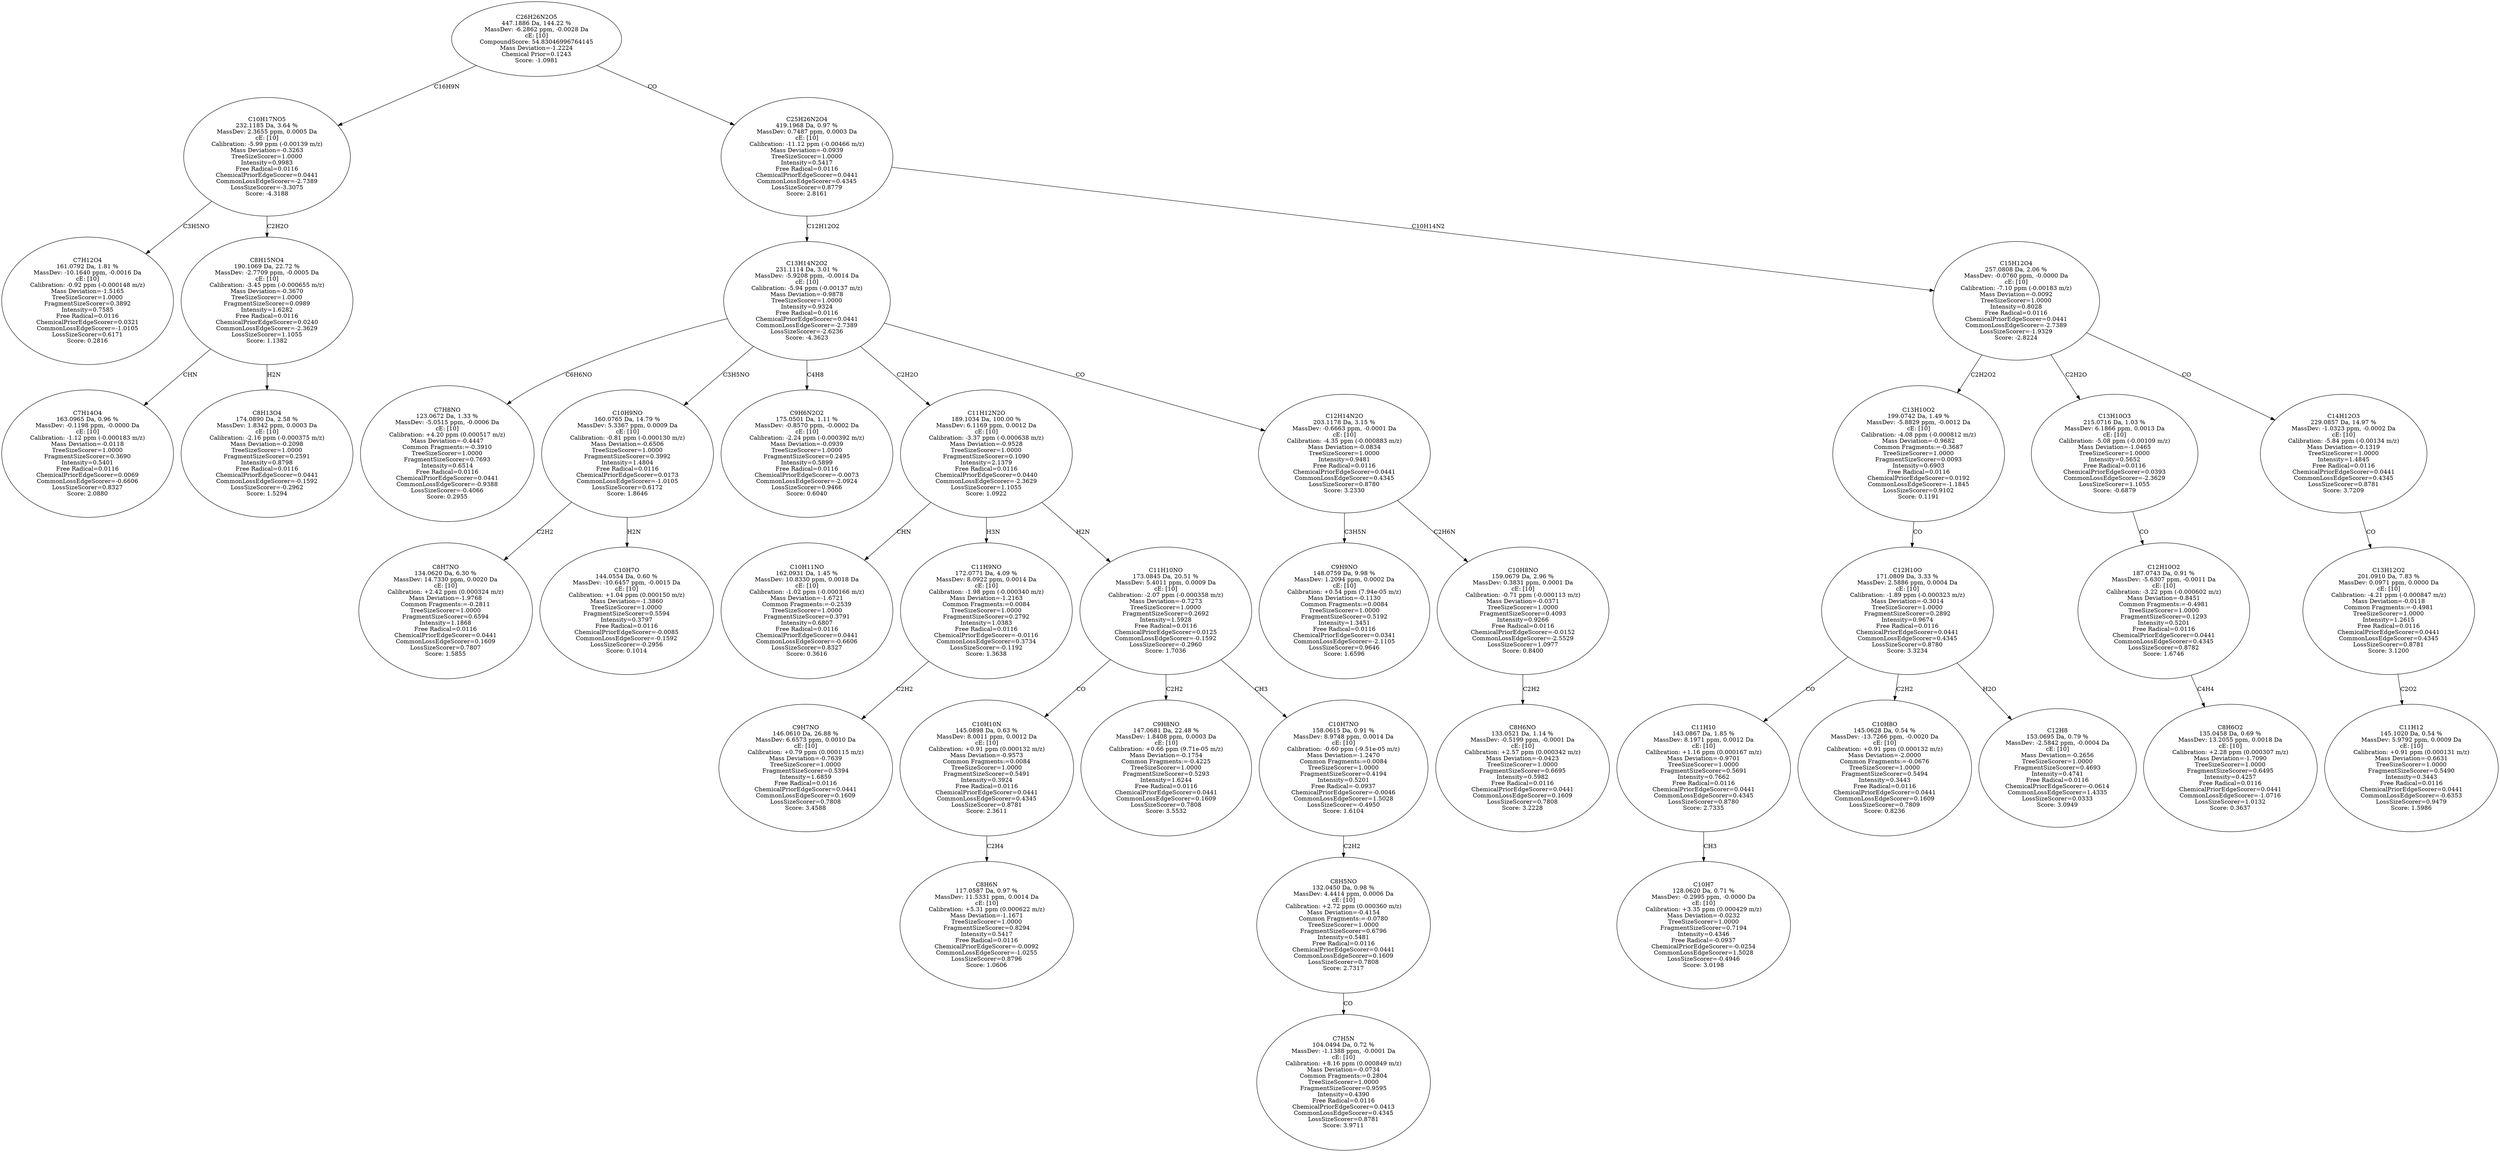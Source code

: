 strict digraph {
v1 [label="C7H12O4\n161.0792 Da, 1.81 %\nMassDev: -10.1640 ppm, -0.0016 Da\ncE: [10]\nCalibration: -0.92 ppm (-0.000148 m/z)\nMass Deviation=-1.5165\nTreeSizeScorer=1.0000\nFragmentSizeScorer=0.3892\nIntensity=0.7585\nFree Radical=0.0116\nChemicalPriorEdgeScorer=0.0321\nCommonLossEdgeScorer=-1.0105\nLossSizeScorer=0.6171\nScore: 0.2816"];
v2 [label="C7H14O4\n163.0965 Da, 0.96 %\nMassDev: -0.1198 ppm, -0.0000 Da\ncE: [10]\nCalibration: -1.12 ppm (-0.000183 m/z)\nMass Deviation=-0.0118\nTreeSizeScorer=1.0000\nFragmentSizeScorer=0.3690\nIntensity=0.5401\nFree Radical=0.0116\nChemicalPriorEdgeScorer=0.0069\nCommonLossEdgeScorer=-0.6606\nLossSizeScorer=0.8327\nScore: 2.0880"];
v3 [label="C8H13O4\n174.0890 Da, 2.58 %\nMassDev: 1.8342 ppm, 0.0003 Da\ncE: [10]\nCalibration: -2.16 ppm (-0.000375 m/z)\nMass Deviation=-0.2098\nTreeSizeScorer=1.0000\nFragmentSizeScorer=0.2591\nIntensity=0.8798\nFree Radical=0.0116\nChemicalPriorEdgeScorer=0.0441\nCommonLossEdgeScorer=-0.1592\nLossSizeScorer=-0.2962\nScore: 1.5294"];
v4 [label="C8H15NO4\n190.1069 Da, 22.72 %\nMassDev: -2.7709 ppm, -0.0005 Da\ncE: [10]\nCalibration: -3.45 ppm (-0.000655 m/z)\nMass Deviation=-0.3670\nTreeSizeScorer=1.0000\nFragmentSizeScorer=0.0989\nIntensity=1.6282\nFree Radical=0.0116\nChemicalPriorEdgeScorer=0.0240\nCommonLossEdgeScorer=-2.3629\nLossSizeScorer=1.1055\nScore: 1.1382"];
v5 [label="C10H17NO5\n232.1185 Da, 3.64 %\nMassDev: 2.3655 ppm, 0.0005 Da\ncE: [10]\nCalibration: -5.99 ppm (-0.00139 m/z)\nMass Deviation=-0.3263\nTreeSizeScorer=1.0000\nIntensity=0.9983\nFree Radical=0.0116\nChemicalPriorEdgeScorer=0.0441\nCommonLossEdgeScorer=-2.7389\nLossSizeScorer=-3.3075\nScore: -4.3188"];
v6 [label="C7H8NO\n123.0672 Da, 1.33 %\nMassDev: -5.0515 ppm, -0.0006 Da\ncE: [10]\nCalibration: +4.20 ppm (0.000517 m/z)\nMass Deviation=-0.4447\nCommon Fragments:=-0.3910\nTreeSizeScorer=1.0000\nFragmentSizeScorer=0.7693\nIntensity=0.6514\nFree Radical=0.0116\nChemicalPriorEdgeScorer=0.0441\nCommonLossEdgeScorer=-0.9388\nLossSizeScorer=-0.4066\nScore: 0.2955"];
v7 [label="C8H7NO\n134.0620 Da, 6.30 %\nMassDev: 14.7330 ppm, 0.0020 Da\ncE: [10]\nCalibration: +2.42 ppm (0.000324 m/z)\nMass Deviation=-1.9768\nCommon Fragments:=-0.2811\nTreeSizeScorer=1.0000\nFragmentSizeScorer=0.6594\nIntensity=1.1868\nFree Radical=0.0116\nChemicalPriorEdgeScorer=0.0441\nCommonLossEdgeScorer=0.1609\nLossSizeScorer=0.7807\nScore: 1.5855"];
v8 [label="C10H7O\n144.0554 Da, 0.60 %\nMassDev: -10.6457 ppm, -0.0015 Da\ncE: [10]\nCalibration: +1.04 ppm (0.000150 m/z)\nMass Deviation=-1.3860\nTreeSizeScorer=1.0000\nFragmentSizeScorer=0.5594\nIntensity=0.3797\nFree Radical=0.0116\nChemicalPriorEdgeScorer=-0.0085\nCommonLossEdgeScorer=-0.1592\nLossSizeScorer=-0.2956\nScore: 0.1014"];
v9 [label="C10H9NO\n160.0765 Da, 14.79 %\nMassDev: 5.3367 ppm, 0.0009 Da\ncE: [10]\nCalibration: -0.81 ppm (-0.000130 m/z)\nMass Deviation=-0.6506\nTreeSizeScorer=1.0000\nFragmentSizeScorer=0.3992\nIntensity=1.4804\nFree Radical=0.0116\nChemicalPriorEdgeScorer=0.0173\nCommonLossEdgeScorer=-1.0105\nLossSizeScorer=0.6172\nScore: 1.8646"];
v10 [label="C9H6N2O2\n175.0501 Da, 1.11 %\nMassDev: -0.8570 ppm, -0.0002 Da\ncE: [10]\nCalibration: -2.24 ppm (-0.000392 m/z)\nMass Deviation=-0.0939\nTreeSizeScorer=1.0000\nFragmentSizeScorer=0.2495\nIntensity=0.5899\nFree Radical=0.0116\nChemicalPriorEdgeScorer=-0.0073\nCommonLossEdgeScorer=-2.0924\nLossSizeScorer=0.9466\nScore: 0.6040"];
v11 [label="C10H11NO\n162.0931 Da, 1.45 %\nMassDev: 10.8330 ppm, 0.0018 Da\ncE: [10]\nCalibration: -1.02 ppm (-0.000166 m/z)\nMass Deviation=-1.6721\nCommon Fragments:=-0.2539\nTreeSizeScorer=1.0000\nFragmentSizeScorer=0.3791\nIntensity=0.6807\nFree Radical=0.0116\nChemicalPriorEdgeScorer=0.0441\nCommonLossEdgeScorer=-0.6606\nLossSizeScorer=0.8327\nScore: 0.3616"];
v12 [label="C9H7NO\n146.0610 Da, 26.88 %\nMassDev: 6.6573 ppm, 0.0010 Da\ncE: [10]\nCalibration: +0.79 ppm (0.000115 m/z)\nMass Deviation=-0.7639\nTreeSizeScorer=1.0000\nFragmentSizeScorer=0.5394\nIntensity=1.6859\nFree Radical=0.0116\nChemicalPriorEdgeScorer=0.0441\nCommonLossEdgeScorer=0.1609\nLossSizeScorer=0.7808\nScore: 3.4588"];
v13 [label="C11H9NO\n172.0771 Da, 4.09 %\nMassDev: 8.0922 ppm, 0.0014 Da\ncE: [10]\nCalibration: -1.98 ppm (-0.000340 m/z)\nMass Deviation=-1.2163\nCommon Fragments:=0.0084\nTreeSizeScorer=1.0000\nFragmentSizeScorer=0.2792\nIntensity=1.0383\nFree Radical=0.0116\nChemicalPriorEdgeScorer=-0.0116\nCommonLossEdgeScorer=0.3734\nLossSizeScorer=-0.1192\nScore: 1.3638"];
v14 [label="C8H6N\n117.0587 Da, 0.97 %\nMassDev: 11.5331 ppm, 0.0014 Da\ncE: [10]\nCalibration: +5.31 ppm (0.000622 m/z)\nMass Deviation=-1.1671\nTreeSizeScorer=1.0000\nFragmentSizeScorer=0.8294\nIntensity=0.5417\nFree Radical=0.0116\nChemicalPriorEdgeScorer=-0.0092\nCommonLossEdgeScorer=-1.0255\nLossSizeScorer=0.8796\nScore: 1.0606"];
v15 [label="C10H10N\n145.0898 Da, 0.63 %\nMassDev: 8.0011 ppm, 0.0012 Da\ncE: [10]\nCalibration: +0.91 ppm (0.000132 m/z)\nMass Deviation=-0.9573\nCommon Fragments:=0.0084\nTreeSizeScorer=1.0000\nFragmentSizeScorer=0.5491\nIntensity=0.3924\nFree Radical=0.0116\nChemicalPriorEdgeScorer=0.0441\nCommonLossEdgeScorer=0.4345\nLossSizeScorer=0.8781\nScore: 2.3611"];
v16 [label="C9H8NO\n147.0681 Da, 22.48 %\nMassDev: 1.8408 ppm, 0.0003 Da\ncE: [10]\nCalibration: +0.66 ppm (9.71e-05 m/z)\nMass Deviation=-0.1754\nCommon Fragments:=-0.4225\nTreeSizeScorer=1.0000\nFragmentSizeScorer=0.5293\nIntensity=1.6244\nFree Radical=0.0116\nChemicalPriorEdgeScorer=0.0441\nCommonLossEdgeScorer=0.1609\nLossSizeScorer=0.7808\nScore: 3.5532"];
v17 [label="C7H5N\n104.0494 Da, 0.72 %\nMassDev: -1.1388 ppm, -0.0001 Da\ncE: [10]\nCalibration: +8.16 ppm (0.000849 m/z)\nMass Deviation=-0.0734\nCommon Fragments:=0.2804\nTreeSizeScorer=1.0000\nFragmentSizeScorer=0.9595\nIntensity=0.4390\nFree Radical=0.0116\nChemicalPriorEdgeScorer=0.0413\nCommonLossEdgeScorer=0.4345\nLossSizeScorer=0.8781\nScore: 3.9711"];
v18 [label="C8H5NO\n132.0450 Da, 0.98 %\nMassDev: 4.4414 ppm, 0.0006 Da\ncE: [10]\nCalibration: +2.72 ppm (0.000360 m/z)\nMass Deviation=-0.4154\nCommon Fragments:=-0.0780\nTreeSizeScorer=1.0000\nFragmentSizeScorer=0.6796\nIntensity=0.5481\nFree Radical=0.0116\nChemicalPriorEdgeScorer=0.0441\nCommonLossEdgeScorer=0.1609\nLossSizeScorer=0.7808\nScore: 2.7317"];
v19 [label="C10H7NO\n158.0615 Da, 0.91 %\nMassDev: 8.9748 ppm, 0.0014 Da\ncE: [10]\nCalibration: -0.60 ppm (-9.51e-05 m/z)\nMass Deviation=-1.2470\nCommon Fragments:=0.0084\nTreeSizeScorer=1.0000\nFragmentSizeScorer=0.4194\nIntensity=0.5201\nFree Radical=-0.0937\nChemicalPriorEdgeScorer=-0.0046\nCommonLossEdgeScorer=1.5028\nLossSizeScorer=-0.4950\nScore: 1.6104"];
v20 [label="C11H10NO\n173.0845 Da, 20.51 %\nMassDev: 5.4011 ppm, 0.0009 Da\ncE: [10]\nCalibration: -2.07 ppm (-0.000358 m/z)\nMass Deviation=-0.7273\nTreeSizeScorer=1.0000\nFragmentSizeScorer=0.2692\nIntensity=1.5928\nFree Radical=0.0116\nChemicalPriorEdgeScorer=0.0125\nCommonLossEdgeScorer=-0.1592\nLossSizeScorer=-0.2960\nScore: 1.7036"];
v21 [label="C11H12N2O\n189.1034 Da, 100.00 %\nMassDev: 6.1169 ppm, 0.0012 Da\ncE: [10]\nCalibration: -3.37 ppm (-0.000638 m/z)\nMass Deviation=-0.9528\nTreeSizeScorer=1.0000\nFragmentSizeScorer=0.1090\nIntensity=2.1379\nFree Radical=0.0116\nChemicalPriorEdgeScorer=0.0440\nCommonLossEdgeScorer=-2.3629\nLossSizeScorer=1.1055\nScore: 1.0922"];
v22 [label="C9H9NO\n148.0759 Da, 9.98 %\nMassDev: 1.2094 ppm, 0.0002 Da\ncE: [10]\nCalibration: +0.54 ppm (7.94e-05 m/z)\nMass Deviation=-0.1130\nCommon Fragments:=0.0084\nTreeSizeScorer=1.0000\nFragmentSizeScorer=0.5192\nIntensity=1.3451\nFree Radical=0.0116\nChemicalPriorEdgeScorer=0.0341\nCommonLossEdgeScorer=-2.1105\nLossSizeScorer=0.9646\nScore: 1.6596"];
v23 [label="C8H6NO\n133.0521 Da, 1.14 %\nMassDev: -0.5199 ppm, -0.0001 Da\ncE: [10]\nCalibration: +2.57 ppm (0.000342 m/z)\nMass Deviation=-0.0423\nTreeSizeScorer=1.0000\nFragmentSizeScorer=0.6695\nIntensity=0.5982\nFree Radical=0.0116\nChemicalPriorEdgeScorer=0.0441\nCommonLossEdgeScorer=0.1609\nLossSizeScorer=0.7808\nScore: 3.2228"];
v24 [label="C10H8NO\n159.0679 Da, 2.96 %\nMassDev: 0.3831 ppm, 0.0001 Da\ncE: [10]\nCalibration: -0.71 ppm (-0.000113 m/z)\nMass Deviation=-0.0371\nTreeSizeScorer=1.0000\nFragmentSizeScorer=0.4093\nIntensity=0.9266\nFree Radical=0.0116\nChemicalPriorEdgeScorer=-0.0152\nCommonLossEdgeScorer=-2.5529\nLossSizeScorer=1.0977\nScore: 0.8400"];
v25 [label="C12H14N2O\n203.1178 Da, 3.15 %\nMassDev: -0.6663 ppm, -0.0001 Da\ncE: [10]\nCalibration: -4.35 ppm (-0.000883 m/z)\nMass Deviation=-0.0834\nTreeSizeScorer=1.0000\nIntensity=0.9481\nFree Radical=0.0116\nChemicalPriorEdgeScorer=0.0441\nCommonLossEdgeScorer=0.4345\nLossSizeScorer=0.8780\nScore: 3.2330"];
v26 [label="C13H14N2O2\n231.1114 Da, 3.01 %\nMassDev: -5.9208 ppm, -0.0014 Da\ncE: [10]\nCalibration: -5.94 ppm (-0.00137 m/z)\nMass Deviation=-0.9878\nTreeSizeScorer=1.0000\nIntensity=0.9324\nFree Radical=0.0116\nChemicalPriorEdgeScorer=0.0441\nCommonLossEdgeScorer=-2.7389\nLossSizeScorer=-2.6236\nScore: -4.3623"];
v27 [label="C10H7\n128.0620 Da, 0.71 %\nMassDev: -0.2995 ppm, -0.0000 Da\ncE: [10]\nCalibration: +3.35 ppm (0.000429 m/z)\nMass Deviation=-0.0232\nTreeSizeScorer=1.0000\nFragmentSizeScorer=0.7194\nIntensity=0.4346\nFree Radical=-0.0937\nChemicalPriorEdgeScorer=-0.0254\nCommonLossEdgeScorer=1.5028\nLossSizeScorer=-0.4946\nScore: 3.0198"];
v28 [label="C11H10\n143.0867 Da, 1.85 %\nMassDev: 8.1971 ppm, 0.0012 Da\ncE: [10]\nCalibration: +1.16 ppm (0.000167 m/z)\nMass Deviation=-0.9701\nTreeSizeScorer=1.0000\nFragmentSizeScorer=0.5691\nIntensity=0.7662\nFree Radical=0.0116\nChemicalPriorEdgeScorer=0.0441\nCommonLossEdgeScorer=0.4345\nLossSizeScorer=0.8780\nScore: 2.7335"];
v29 [label="C10H8O\n145.0628 Da, 0.54 %\nMassDev: -13.7266 ppm, -0.0020 Da\ncE: [10]\nCalibration: +0.91 ppm (0.000132 m/z)\nMass Deviation=-2.0000\nCommon Fragments:=-0.0676\nTreeSizeScorer=1.0000\nFragmentSizeScorer=0.5494\nIntensity=0.3443\nFree Radical=0.0116\nChemicalPriorEdgeScorer=0.0441\nCommonLossEdgeScorer=0.1609\nLossSizeScorer=0.7809\nScore: 0.8236"];
v30 [label="C12H8\n153.0695 Da, 0.79 %\nMassDev: -2.5842 ppm, -0.0004 Da\ncE: [10]\nMass Deviation=-0.2656\nTreeSizeScorer=1.0000\nFragmentSizeScorer=0.4693\nIntensity=0.4741\nFree Radical=0.0116\nChemicalPriorEdgeScorer=-0.0614\nCommonLossEdgeScorer=1.4335\nLossSizeScorer=0.0333\nScore: 3.0949"];
v31 [label="C12H10O\n171.0809 Da, 3.33 %\nMassDev: 2.5886 ppm, 0.0004 Da\ncE: [10]\nCalibration: -1.89 ppm (-0.000323 m/z)\nMass Deviation=-0.3014\nTreeSizeScorer=1.0000\nFragmentSizeScorer=0.2892\nIntensity=0.9674\nFree Radical=0.0116\nChemicalPriorEdgeScorer=0.0441\nCommonLossEdgeScorer=0.4345\nLossSizeScorer=0.8780\nScore: 3.3234"];
v32 [label="C13H10O2\n199.0742 Da, 1.49 %\nMassDev: -5.8829 ppm, -0.0012 Da\ncE: [10]\nCalibration: -4.08 ppm (-0.000812 m/z)\nMass Deviation=-0.9682\nCommon Fragments:=-0.3687\nTreeSizeScorer=1.0000\nFragmentSizeScorer=0.0093\nIntensity=0.6903\nFree Radical=0.0116\nChemicalPriorEdgeScorer=0.0192\nCommonLossEdgeScorer=-1.1845\nLossSizeScorer=0.9102\nScore: 0.1191"];
v33 [label="C8H6O2\n135.0458 Da, 0.69 %\nMassDev: 13.2055 ppm, 0.0018 Da\ncE: [10]\nCalibration: +2.28 ppm (0.000307 m/z)\nMass Deviation=-1.7090\nTreeSizeScorer=1.0000\nFragmentSizeScorer=0.6495\nIntensity=0.4257\nFree Radical=0.0116\nChemicalPriorEdgeScorer=0.0441\nCommonLossEdgeScorer=-1.0716\nLossSizeScorer=1.0132\nScore: 0.3637"];
v34 [label="C12H10O2\n187.0743 Da, 0.91 %\nMassDev: -5.6307 ppm, -0.0011 Da\ncE: [10]\nCalibration: -3.22 ppm (-0.000602 m/z)\nMass Deviation=-0.8451\nCommon Fragments:=-0.4981\nTreeSizeScorer=1.0000\nFragmentSizeScorer=0.1293\nIntensity=0.5201\nFree Radical=0.0116\nChemicalPriorEdgeScorer=0.0441\nCommonLossEdgeScorer=0.4345\nLossSizeScorer=0.8782\nScore: 1.6746"];
v35 [label="C13H10O3\n215.0716 Da, 1.03 %\nMassDev: 6.1866 ppm, 0.0013 Da\ncE: [10]\nCalibration: -5.08 ppm (-0.00109 m/z)\nMass Deviation=-1.0465\nTreeSizeScorer=1.0000\nIntensity=0.5652\nFree Radical=0.0116\nChemicalPriorEdgeScorer=0.0393\nCommonLossEdgeScorer=-2.3629\nLossSizeScorer=1.1055\nScore: -0.6879"];
v36 [label="C11H12\n145.1020 Da, 0.54 %\nMassDev: 5.9792 ppm, 0.0009 Da\ncE: [10]\nCalibration: +0.91 ppm (0.000131 m/z)\nMass Deviation=-0.6631\nTreeSizeScorer=1.0000\nFragmentSizeScorer=0.5490\nIntensity=0.3443\nFree Radical=0.0116\nChemicalPriorEdgeScorer=0.0441\nCommonLossEdgeScorer=-0.6353\nLossSizeScorer=0.9479\nScore: 1.5986"];
v37 [label="C13H12O2\n201.0910 Da, 7.83 %\nMassDev: 0.0971 ppm, 0.0000 Da\ncE: [10]\nCalibration: -4.21 ppm (-0.000847 m/z)\nMass Deviation=-0.0118\nCommon Fragments:=-0.4981\nTreeSizeScorer=1.0000\nIntensity=1.2615\nFree Radical=0.0116\nChemicalPriorEdgeScorer=0.0441\nCommonLossEdgeScorer=0.4345\nLossSizeScorer=0.8781\nScore: 3.1200"];
v38 [label="C14H12O3\n229.0857 Da, 14.97 %\nMassDev: -1.0323 ppm, -0.0002 Da\ncE: [10]\nCalibration: -5.84 ppm (-0.00134 m/z)\nMass Deviation=-0.1319\nTreeSizeScorer=1.0000\nIntensity=1.4845\nFree Radical=0.0116\nChemicalPriorEdgeScorer=0.0441\nCommonLossEdgeScorer=0.4345\nLossSizeScorer=0.8781\nScore: 3.7209"];
v39 [label="C15H12O4\n257.0808 Da, 2.06 %\nMassDev: -0.0760 ppm, -0.0000 Da\ncE: [10]\nCalibration: -7.10 ppm (-0.00183 m/z)\nMass Deviation=-0.0092\nTreeSizeScorer=1.0000\nIntensity=0.8028\nFree Radical=0.0116\nChemicalPriorEdgeScorer=0.0441\nCommonLossEdgeScorer=-2.7389\nLossSizeScorer=-1.9329\nScore: -2.8224"];
v40 [label="C25H26N2O4\n419.1968 Da, 0.97 %\nMassDev: 0.7487 ppm, 0.0003 Da\ncE: [10]\nCalibration: -11.12 ppm (-0.00466 m/z)\nMass Deviation=-0.0939\nTreeSizeScorer=1.0000\nIntensity=0.5417\nFree Radical=0.0116\nChemicalPriorEdgeScorer=0.0441\nCommonLossEdgeScorer=0.4345\nLossSizeScorer=0.8779\nScore: 2.8161"];
v41 [label="C26H26N2O5\n447.1886 Da, 144.22 %\nMassDev: -6.2862 ppm, -0.0028 Da\ncE: [10]\nCompoundScore: 54.83046996764145\nMass Deviation=-1.2224\nChemical Prior=0.1243\nScore: -1.0981"];
v5 -> v1 [label="C3H5NO"];
v4 -> v2 [label="CHN"];
v4 -> v3 [label="H2N"];
v5 -> v4 [label="C2H2O"];
v41 -> v5 [label="C16H9N"];
v26 -> v6 [label="C6H6NO"];
v9 -> v7 [label="C2H2"];
v9 -> v8 [label="H2N"];
v26 -> v9 [label="C3H5NO"];
v26 -> v10 [label="C4H8"];
v21 -> v11 [label="CHN"];
v13 -> v12 [label="C2H2"];
v21 -> v13 [label="H3N"];
v15 -> v14 [label="C2H4"];
v20 -> v15 [label="CO"];
v20 -> v16 [label="C2H2"];
v18 -> v17 [label="CO"];
v19 -> v18 [label="C2H2"];
v20 -> v19 [label="CH3"];
v21 -> v20 [label="H2N"];
v26 -> v21 [label="C2H2O"];
v25 -> v22 [label="C3H5N"];
v24 -> v23 [label="C2H2"];
v25 -> v24 [label="C2H6N"];
v26 -> v25 [label="CO"];
v40 -> v26 [label="C12H12O2"];
v28 -> v27 [label="CH3"];
v31 -> v28 [label="CO"];
v31 -> v29 [label="C2H2"];
v31 -> v30 [label="H2O"];
v32 -> v31 [label="CO"];
v39 -> v32 [label="C2H2O2"];
v34 -> v33 [label="C4H4"];
v35 -> v34 [label="CO"];
v39 -> v35 [label="C2H2O"];
v37 -> v36 [label="C2O2"];
v38 -> v37 [label="CO"];
v39 -> v38 [label="CO"];
v40 -> v39 [label="C10H14N2"];
v41 -> v40 [label="CO"];
}